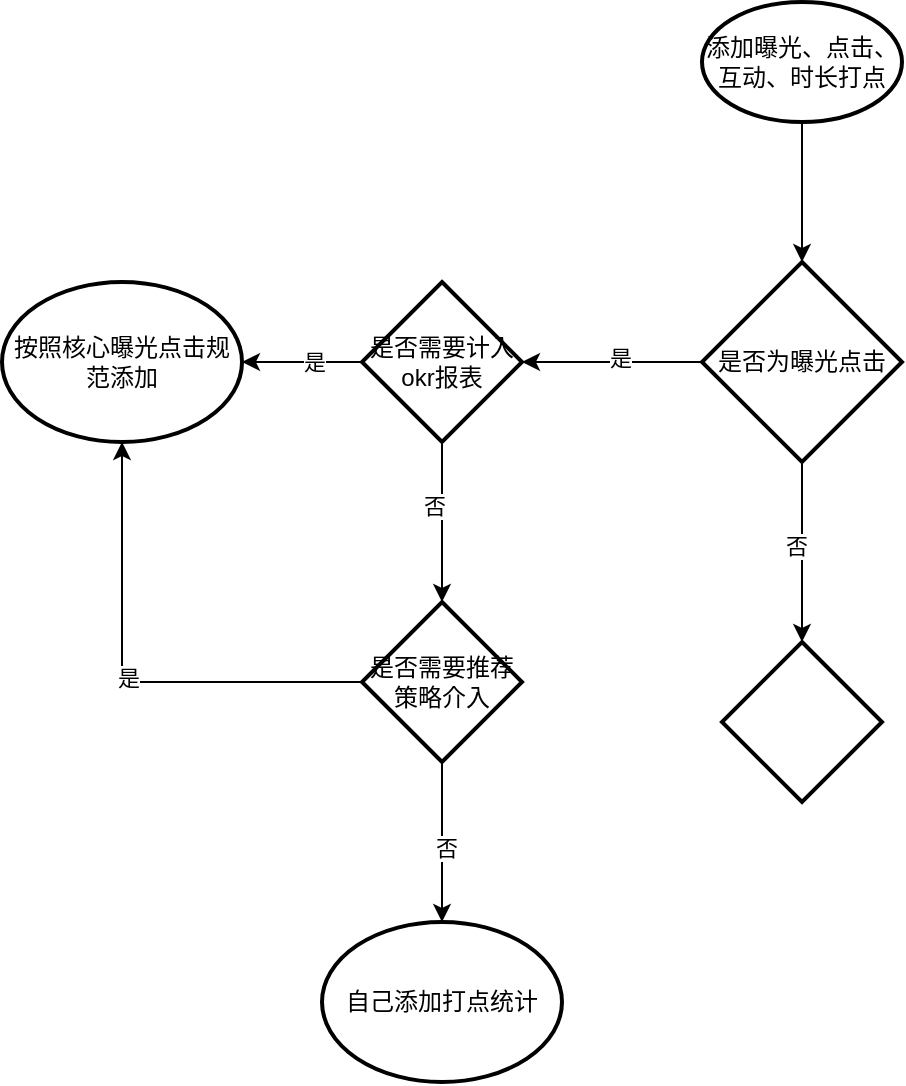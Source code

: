<mxfile version="13.6.3" type="github"><diagram id="FaPEb3wL3ShUIY1jqxDj" name="Page-1"><mxGraphModel dx="1773" dy="545" grid="1" gridSize="10" guides="1" tooltips="1" connect="1" arrows="1" fold="1" page="1" pageScale="1" pageWidth="827" pageHeight="1169" math="0" shadow="0"><root><mxCell id="0"/><mxCell id="1" parent="0"/><mxCell id="ArWy1fXNAIPmsnrVjlBA-4" style="edgeStyle=orthogonalEdgeStyle;rounded=0;orthogonalLoop=1;jettySize=auto;html=1;exitX=0.5;exitY=1;exitDx=0;exitDy=0;exitPerimeter=0;entryX=0.5;entryY=0;entryDx=0;entryDy=0;entryPerimeter=0;" edge="1" parent="1" source="ArWy1fXNAIPmsnrVjlBA-2" target="ArWy1fXNAIPmsnrVjlBA-3"><mxGeometry relative="1" as="geometry"/></mxCell><mxCell id="ArWy1fXNAIPmsnrVjlBA-2" value="添加曝光、点击、互动、时长打点" style="strokeWidth=2;html=1;shape=mxgraph.flowchart.start_1;whiteSpace=wrap;" vertex="1" parent="1"><mxGeometry x="290" y="140" width="100" height="60" as="geometry"/></mxCell><mxCell id="ArWy1fXNAIPmsnrVjlBA-6" value="" style="edgeStyle=orthogonalEdgeStyle;rounded=0;orthogonalLoop=1;jettySize=auto;html=1;" edge="1" parent="1" source="ArWy1fXNAIPmsnrVjlBA-3" target="ArWy1fXNAIPmsnrVjlBA-5"><mxGeometry relative="1" as="geometry"/></mxCell><mxCell id="ArWy1fXNAIPmsnrVjlBA-7" value="是" style="edgeLabel;html=1;align=center;verticalAlign=middle;resizable=0;points=[];" vertex="1" connectable="0" parent="ArWy1fXNAIPmsnrVjlBA-6"><mxGeometry x="-0.089" y="-2" relative="1" as="geometry"><mxPoint as="offset"/></mxGeometry></mxCell><mxCell id="ArWy1fXNAIPmsnrVjlBA-23" value="" style="edgeStyle=orthogonalEdgeStyle;rounded=0;orthogonalLoop=1;jettySize=auto;html=1;" edge="1" parent="1" source="ArWy1fXNAIPmsnrVjlBA-3" target="ArWy1fXNAIPmsnrVjlBA-22"><mxGeometry relative="1" as="geometry"/></mxCell><mxCell id="ArWy1fXNAIPmsnrVjlBA-24" value="否" style="edgeLabel;html=1;align=center;verticalAlign=middle;resizable=0;points=[];" vertex="1" connectable="0" parent="ArWy1fXNAIPmsnrVjlBA-23"><mxGeometry x="-0.067" y="-3" relative="1" as="geometry"><mxPoint as="offset"/></mxGeometry></mxCell><mxCell id="ArWy1fXNAIPmsnrVjlBA-3" value="是否为曝光点击" style="strokeWidth=2;html=1;shape=mxgraph.flowchart.decision;whiteSpace=wrap;" vertex="1" parent="1"><mxGeometry x="290" y="270" width="100" height="100" as="geometry"/></mxCell><mxCell id="ArWy1fXNAIPmsnrVjlBA-12" value="" style="edgeStyle=orthogonalEdgeStyle;rounded=0;orthogonalLoop=1;jettySize=auto;html=1;" edge="1" parent="1" source="ArWy1fXNAIPmsnrVjlBA-5" target="ArWy1fXNAIPmsnrVjlBA-11"><mxGeometry relative="1" as="geometry"/></mxCell><mxCell id="ArWy1fXNAIPmsnrVjlBA-13" value="是" style="edgeLabel;html=1;align=center;verticalAlign=middle;resizable=0;points=[];" vertex="1" connectable="0" parent="ArWy1fXNAIPmsnrVjlBA-12"><mxGeometry x="-0.2" relative="1" as="geometry"><mxPoint as="offset"/></mxGeometry></mxCell><mxCell id="ArWy1fXNAIPmsnrVjlBA-15" value="" style="edgeStyle=orthogonalEdgeStyle;rounded=0;orthogonalLoop=1;jettySize=auto;html=1;" edge="1" parent="1" source="ArWy1fXNAIPmsnrVjlBA-5" target="ArWy1fXNAIPmsnrVjlBA-14"><mxGeometry relative="1" as="geometry"/></mxCell><mxCell id="ArWy1fXNAIPmsnrVjlBA-16" value="否" style="edgeLabel;html=1;align=center;verticalAlign=middle;resizable=0;points=[];" vertex="1" connectable="0" parent="ArWy1fXNAIPmsnrVjlBA-15"><mxGeometry x="-0.2" y="-4" relative="1" as="geometry"><mxPoint as="offset"/></mxGeometry></mxCell><mxCell id="ArWy1fXNAIPmsnrVjlBA-5" value="是否需要计入okr报表" style="rhombus;whiteSpace=wrap;html=1;strokeWidth=2;" vertex="1" parent="1"><mxGeometry x="120" y="280" width="80" height="80" as="geometry"/></mxCell><mxCell id="ArWy1fXNAIPmsnrVjlBA-11" value="按照核心曝光点击规范添加" style="ellipse;whiteSpace=wrap;html=1;strokeWidth=2;" vertex="1" parent="1"><mxGeometry x="-60" y="280" width="120" height="80" as="geometry"/></mxCell><mxCell id="ArWy1fXNAIPmsnrVjlBA-17" style="edgeStyle=orthogonalEdgeStyle;rounded=0;orthogonalLoop=1;jettySize=auto;html=1;exitX=0;exitY=0.5;exitDx=0;exitDy=0;entryX=0.5;entryY=1;entryDx=0;entryDy=0;" edge="1" parent="1" source="ArWy1fXNAIPmsnrVjlBA-14" target="ArWy1fXNAIPmsnrVjlBA-11"><mxGeometry relative="1" as="geometry"/></mxCell><mxCell id="ArWy1fXNAIPmsnrVjlBA-18" value="是" style="edgeLabel;html=1;align=center;verticalAlign=middle;resizable=0;points=[];" vertex="1" connectable="0" parent="ArWy1fXNAIPmsnrVjlBA-17"><mxGeometry x="-0.025" y="-2" relative="1" as="geometry"><mxPoint as="offset"/></mxGeometry></mxCell><mxCell id="ArWy1fXNAIPmsnrVjlBA-20" value="" style="edgeStyle=orthogonalEdgeStyle;rounded=0;orthogonalLoop=1;jettySize=auto;html=1;" edge="1" parent="1" source="ArWy1fXNAIPmsnrVjlBA-14" target="ArWy1fXNAIPmsnrVjlBA-19"><mxGeometry relative="1" as="geometry"/></mxCell><mxCell id="ArWy1fXNAIPmsnrVjlBA-21" value="否" style="edgeLabel;html=1;align=center;verticalAlign=middle;resizable=0;points=[];" vertex="1" connectable="0" parent="ArWy1fXNAIPmsnrVjlBA-20"><mxGeometry x="0.075" y="2" relative="1" as="geometry"><mxPoint as="offset"/></mxGeometry></mxCell><mxCell id="ArWy1fXNAIPmsnrVjlBA-14" value="是否需要推荐策略介入" style="rhombus;whiteSpace=wrap;html=1;strokeWidth=2;" vertex="1" parent="1"><mxGeometry x="120" y="440" width="80" height="80" as="geometry"/></mxCell><mxCell id="ArWy1fXNAIPmsnrVjlBA-19" value="自己添加打点统计" style="ellipse;whiteSpace=wrap;html=1;strokeWidth=2;" vertex="1" parent="1"><mxGeometry x="100" y="600" width="120" height="80" as="geometry"/></mxCell><mxCell id="ArWy1fXNAIPmsnrVjlBA-22" value="" style="rhombus;whiteSpace=wrap;html=1;strokeWidth=2;" vertex="1" parent="1"><mxGeometry x="300" y="460" width="80" height="80" as="geometry"/></mxCell></root></mxGraphModel></diagram></mxfile>